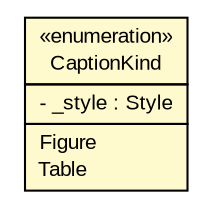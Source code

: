 #!/usr/local/bin/dot
#
# Class diagram 
# Generated by UMLGraph version R5_6_6-6-g3bdff0 (http://www.umlgraph.org/)
#

digraph G {
	edge [fontname="arial",fontsize=10,labelfontname="arial",labelfontsize=10];
	node [fontname="arial",fontsize=10,shape=plaintext];
	nodesep=0.25;
	ranksep=0.5;
	// org.tanjakostic.jcleancim.docgen.writer.CaptionKind
	c55333 [label=<<table title="org.tanjakostic.jcleancim.docgen.writer.CaptionKind" border="0" cellborder="1" cellspacing="0" cellpadding="2" port="p" bgcolor="lemonChiffon" href="./CaptionKind.html">
		<tr><td><table border="0" cellspacing="0" cellpadding="1">
<tr><td align="center" balign="center"> &#171;enumeration&#187; </td></tr>
<tr><td align="center" balign="center"> CaptionKind </td></tr>
		</table></td></tr>
		<tr><td><table border="0" cellspacing="0" cellpadding="1">
<tr><td align="left" balign="left"> - _style : Style </td></tr>
		</table></td></tr>
		<tr><td><table border="0" cellspacing="0" cellpadding="1">
<tr><td align="left" balign="left"> Figure </td></tr>
<tr><td align="left" balign="left"> Table </td></tr>
		</table></td></tr>
		</table>>, URL="./CaptionKind.html", fontname="arial", fontcolor="black", fontsize=10.0];
}

